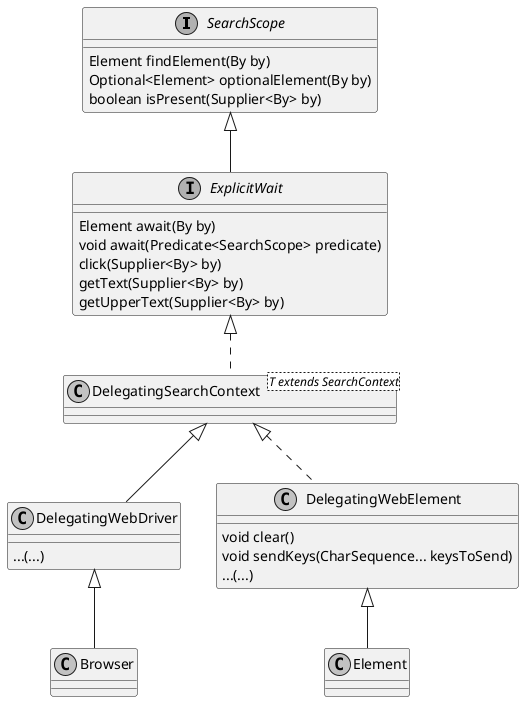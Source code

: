 @startuml

skinparam monochrome true
skinparam shadowing false

interface SearchScope
SearchScope : Element findElement(By by)
SearchScope : Optional<Element> optionalElement(By by)
SearchScope : boolean isPresent(Supplier<By> by)

interface ExplicitWait
ExplicitWait : Element await(By by)
ExplicitWait : void await(Predicate<SearchScope> predicate)
ExplicitWait : click(Supplier<By> by)
ExplicitWait : getText(Supplier<By> by)
ExplicitWait : getUpperText(Supplier<By> by)

SearchScope  <|--    ExplicitWait

class DelegatingSearchContext<T extends SearchContext>

ExplicitWait <|..  DelegatingSearchContext

DelegatingSearchContext <|-- DelegatingWebDriver
DelegatingWebDriver <|-- Browser
DelegatingWebDriver : ...(...)

DelegatingSearchContext <|.. DelegatingWebElement
DelegatingWebElement <|-- Element

DelegatingWebElement : void clear()
DelegatingWebElement : void sendKeys(CharSequence... keysToSend)
DelegatingWebElement : ...(...)

@enduml

